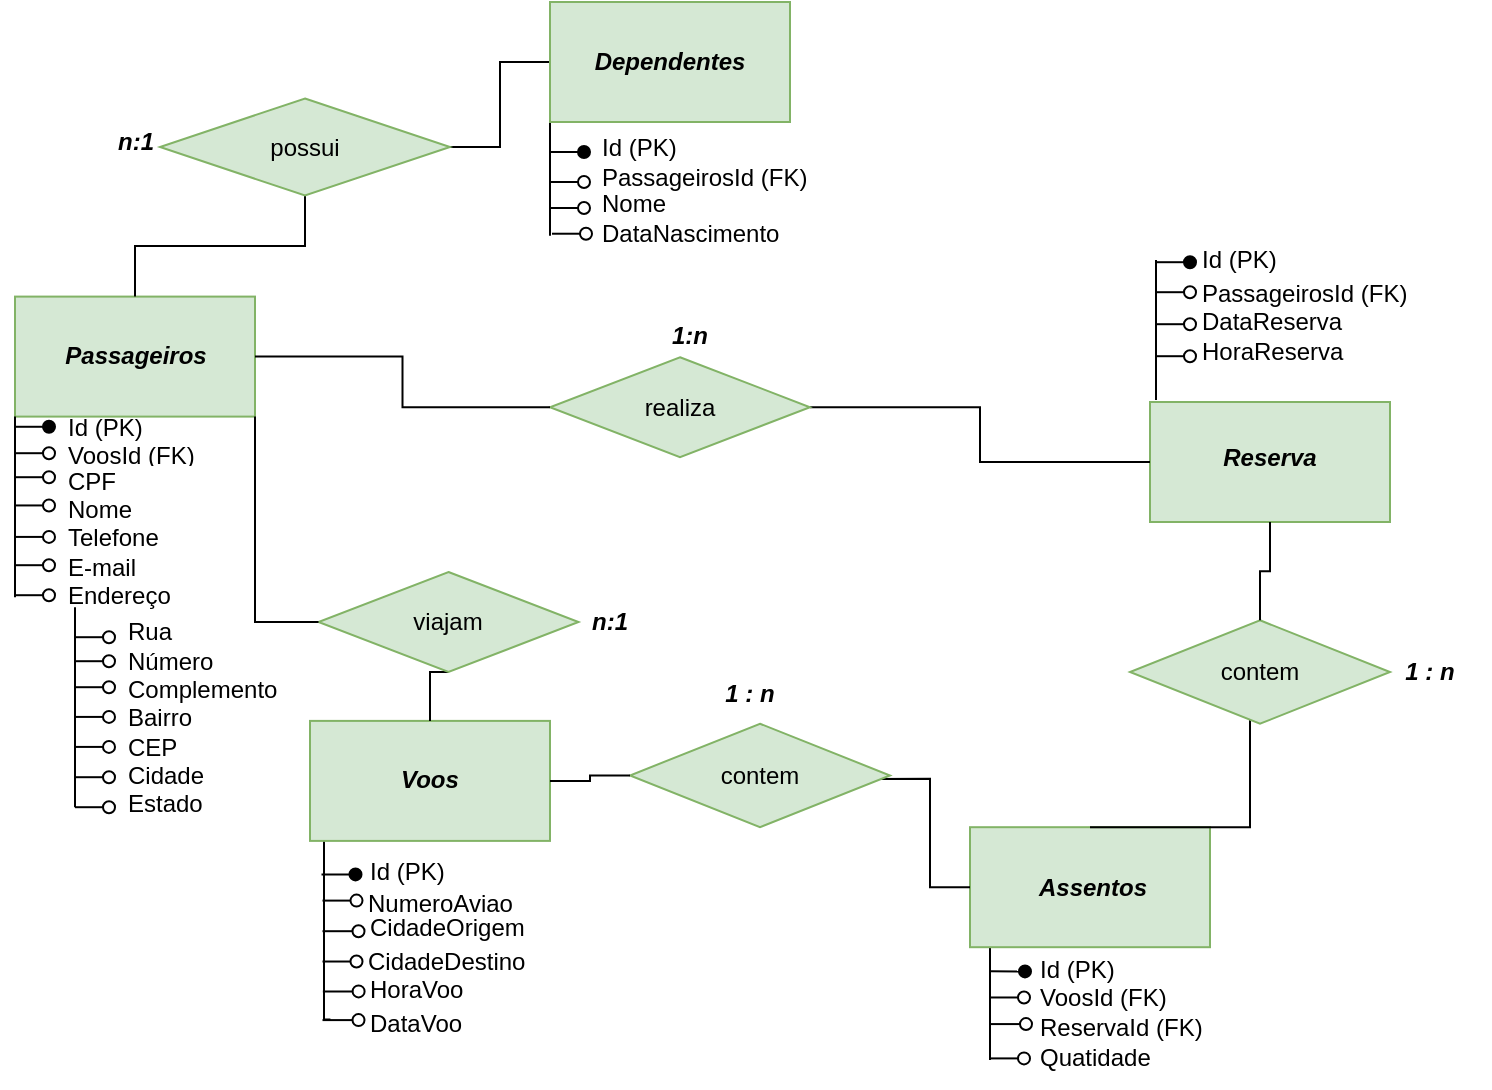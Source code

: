 <mxfile version="22.0.4" type="github">
  <diagram name="Página-1" id="Cqf51munrHZnHvp4PFzI">
    <mxGraphModel dx="1829" dy="1738" grid="1" gridSize="10" guides="1" tooltips="1" connect="1" arrows="1" fold="1" page="1" pageScale="1" pageWidth="827" pageHeight="1169" math="0" shadow="0">
      <root>
        <mxCell id="0" />
        <mxCell id="1" parent="0" />
        <mxCell id="sh22XDgF-5pTv1pMjAMO-226" value="" style="endArrow=none;html=1;rounded=0;" parent="1" edge="1">
          <mxGeometry width="50" height="50" relative="1" as="geometry">
            <mxPoint x="430" y="379" as="sourcePoint" />
            <mxPoint x="430" y="291.6" as="targetPoint" />
          </mxGeometry>
        </mxCell>
        <mxCell id="sh22XDgF-5pTv1pMjAMO-222" value="" style="endArrow=none;html=1;rounded=0;" parent="1" edge="1">
          <mxGeometry width="50" height="50" relative="1" as="geometry">
            <mxPoint x="210" y="-33.14" as="sourcePoint" />
            <mxPoint x="210" y="-98.14" as="targetPoint" />
          </mxGeometry>
        </mxCell>
        <mxCell id="sh22XDgF-5pTv1pMjAMO-145" style="rounded=0;orthogonalLoop=1;jettySize=auto;html=1;exitX=0.05;exitY=1.005;exitDx=0;exitDy=0;endArrow=none;endFill=0;endSize=0;exitPerimeter=0;startSize=0;edgeStyle=elbowEdgeStyle;targetPerimeterSpacing=0;" parent="1" edge="1">
          <mxGeometry relative="1" as="geometry">
            <mxPoint x="100.22" y="358.74" as="targetPoint" />
            <mxPoint x="93.54" y="248.45" as="sourcePoint" />
          </mxGeometry>
        </mxCell>
        <mxCell id="CcxYi8R_Z1sQMrHgGMPV-12" value="" style="rounded=0;whiteSpace=wrap;html=1;fillColor=#d5e8d4;strokeColor=#82b366;container=1;" parent="1" vertex="1">
          <mxGeometry x="90" y="209.45" width="120" height="60" as="geometry" />
        </mxCell>
        <mxCell id="CcxYi8R_Z1sQMrHgGMPV-11" value="" style="group;movable=1;resizable=1;rotatable=1;deletable=1;editable=1;locked=0;connectable=1;" parent="CcxYi8R_Z1sQMrHgGMPV-12" vertex="1" connectable="0">
          <mxGeometry width="120" height="60" as="geometry" />
        </mxCell>
        <mxCell id="CcxYi8R_Z1sQMrHgGMPV-13" value="&lt;i&gt;&lt;b&gt;Voos&lt;/b&gt;&lt;/i&gt;" style="text;html=1;strokeColor=none;fillColor=none;align=center;verticalAlign=middle;whiteSpace=wrap;rounded=0;" parent="CcxYi8R_Z1sQMrHgGMPV-11" vertex="1">
          <mxGeometry x="30" y="15" width="60" height="30" as="geometry" />
        </mxCell>
        <mxCell id="CcxYi8R_Z1sQMrHgGMPV-14" value="" style="rounded=0;whiteSpace=wrap;html=1;fillColor=#d5e8d4;strokeColor=#82b366;container=1;" parent="1" vertex="1">
          <mxGeometry x="-57.5" y="-2.7" width="120" height="60" as="geometry" />
        </mxCell>
        <mxCell id="CcxYi8R_Z1sQMrHgGMPV-15" value="" style="group;movable=1;resizable=1;rotatable=1;deletable=1;editable=1;locked=0;connectable=1;" parent="CcxYi8R_Z1sQMrHgGMPV-14" vertex="1" connectable="0">
          <mxGeometry width="120" height="60" as="geometry" />
        </mxCell>
        <mxCell id="CcxYi8R_Z1sQMrHgGMPV-16" value="&lt;b&gt;&lt;i&gt;Passageiros&lt;/i&gt;&lt;/b&gt;" style="text;html=1;strokeColor=none;fillColor=none;align=center;verticalAlign=middle;whiteSpace=wrap;rounded=0;" parent="CcxYi8R_Z1sQMrHgGMPV-15" vertex="1">
          <mxGeometry x="30" y="15" width="60" height="30" as="geometry" />
        </mxCell>
        <mxCell id="sh22XDgF-5pTv1pMjAMO-228" style="edgeStyle=orthogonalEdgeStyle;rounded=0;orthogonalLoop=1;jettySize=auto;html=1;exitX=0;exitY=0.5;exitDx=0;exitDy=0;entryX=1;entryY=0.5;entryDx=0;entryDy=0;endArrow=none;endFill=0;" parent="1" source="9pVgxzobtzJ93LIfjiAZ-4" target="sh22XDgF-5pTv1pMjAMO-70" edge="1">
          <mxGeometry relative="1" as="geometry">
            <mxPoint x="177.5" y="-35.738" as="targetPoint" />
          </mxGeometry>
        </mxCell>
        <mxCell id="9pVgxzobtzJ93LIfjiAZ-3" value="" style="rounded=0;whiteSpace=wrap;html=1;fillColor=#d5e8d4;strokeColor=#82b366;container=1;" parent="1" vertex="1">
          <mxGeometry x="210" y="-150.0" width="120" height="60" as="geometry" />
        </mxCell>
        <mxCell id="9pVgxzobtzJ93LIfjiAZ-4" value="" style="group;movable=1;resizable=1;rotatable=1;deletable=1;editable=1;locked=0;connectable=1;" parent="9pVgxzobtzJ93LIfjiAZ-3" vertex="1" connectable="0">
          <mxGeometry width="120" height="60" as="geometry" />
        </mxCell>
        <mxCell id="9pVgxzobtzJ93LIfjiAZ-5" value="&lt;i&gt;&lt;b&gt;Dependentes&lt;/b&gt;&lt;/i&gt;" style="text;html=1;strokeColor=none;fillColor=none;align=center;verticalAlign=middle;whiteSpace=wrap;rounded=0;" parent="9pVgxzobtzJ93LIfjiAZ-4" vertex="1">
          <mxGeometry x="30" y="15" width="60" height="30" as="geometry" />
        </mxCell>
        <mxCell id="9pVgxzobtzJ93LIfjiAZ-8" value="" style="rounded=0;whiteSpace=wrap;html=1;fillColor=#d5e8d4;strokeColor=#82b366;container=1;" parent="1" vertex="1">
          <mxGeometry x="420" y="262.6" width="120" height="60" as="geometry" />
        </mxCell>
        <mxCell id="9pVgxzobtzJ93LIfjiAZ-9" value="" style="group;movable=1;resizable=1;rotatable=1;deletable=1;editable=1;locked=0;connectable=1;" parent="9pVgxzobtzJ93LIfjiAZ-8" vertex="1" connectable="0">
          <mxGeometry width="120" height="60" as="geometry" />
        </mxCell>
        <mxCell id="9pVgxzobtzJ93LIfjiAZ-10" value="&lt;i&gt;&lt;b&gt;Assentos&lt;/b&gt;&lt;/i&gt;" style="text;html=1;strokeColor=none;fillColor=none;align=center;verticalAlign=middle;whiteSpace=wrap;rounded=0;" parent="9pVgxzobtzJ93LIfjiAZ-9" vertex="1">
          <mxGeometry x="30" y="15" width="63" height="30" as="geometry" />
        </mxCell>
        <mxCell id="9pVgxzobtzJ93LIfjiAZ-11" value="" style="rounded=0;whiteSpace=wrap;html=1;fillColor=#d5e8d4;strokeColor=#82b366;container=1;" parent="1" vertex="1">
          <mxGeometry x="510" y="50" width="120" height="60" as="geometry" />
        </mxCell>
        <mxCell id="9pVgxzobtzJ93LIfjiAZ-12" value="" style="group;movable=1;resizable=1;rotatable=1;deletable=1;editable=1;locked=0;connectable=1;" parent="9pVgxzobtzJ93LIfjiAZ-11" vertex="1" connectable="0">
          <mxGeometry width="120" height="60" as="geometry" />
        </mxCell>
        <mxCell id="9pVgxzobtzJ93LIfjiAZ-13" value="&lt;i&gt;&lt;b&gt;Reserva&lt;br&gt;&lt;/b&gt;&lt;/i&gt;" style="text;html=1;strokeColor=none;fillColor=none;align=center;verticalAlign=middle;whiteSpace=wrap;rounded=0;" parent="9pVgxzobtzJ93LIfjiAZ-12" vertex="1">
          <mxGeometry x="30" y="15" width="60" height="25" as="geometry" />
        </mxCell>
        <mxCell id="sh22XDgF-5pTv1pMjAMO-6" value="Id (PK)" style="text;strokeColor=none;fillColor=none;align=left;verticalAlign=middle;spacingLeft=4;spacingRight=4;overflow=hidden;points=[[0,0.5],[1,0.5]];portConstraint=eastwest;rotatable=0;whiteSpace=wrap;html=1;" parent="1" vertex="1">
          <mxGeometry x="114.25" y="270.45" width="80" height="30" as="geometry" />
        </mxCell>
        <mxCell id="sh22XDgF-5pTv1pMjAMO-7" value="&lt;br&gt;&lt;br&gt;NumeroAviao" style="text;strokeColor=none;fillColor=none;align=left;verticalAlign=middle;spacingLeft=4;spacingRight=4;overflow=hidden;points=[[0,0.5],[1,0.5]];portConstraint=eastwest;rotatable=0;whiteSpace=wrap;html=1;" parent="1" vertex="1">
          <mxGeometry x="113.12" y="262.6" width="137" height="44.29" as="geometry" />
        </mxCell>
        <mxCell id="sh22XDgF-5pTv1pMjAMO-12" style="edgeStyle=orthogonalEdgeStyle;rounded=0;orthogonalLoop=1;jettySize=auto;html=1;entryX=0.5;entryY=0;entryDx=0;entryDy=0;endArrow=none;endFill=0;exitX=0.5;exitY=1;exitDx=0;exitDy=0;" parent="1" source="sh22XDgF-5pTv1pMjAMO-8" target="9pVgxzobtzJ93LIfjiAZ-8" edge="1">
          <mxGeometry relative="1" as="geometry">
            <mxPoint x="500" y="215" as="sourcePoint" />
            <Array as="points">
              <mxPoint x="560" y="180" />
            </Array>
          </mxGeometry>
        </mxCell>
        <mxCell id="sh22XDgF-5pTv1pMjAMO-15" value="CidadeOrigem" style="text;strokeColor=none;fillColor=none;align=left;verticalAlign=middle;spacingLeft=4;spacingRight=4;overflow=hidden;points=[[0,0.5],[1,0.5]];portConstraint=eastwest;rotatable=0;whiteSpace=wrap;html=1;" parent="1" vertex="1">
          <mxGeometry x="114.25" y="290.74" width="90" height="45" as="geometry" />
        </mxCell>
        <mxCell id="sh22XDgF-5pTv1pMjAMO-16" value="CidadeDestino" style="text;strokeColor=none;fillColor=none;align=left;verticalAlign=middle;spacingLeft=4;spacingRight=4;overflow=hidden;points=[[0,0.5],[1,0.5]];portConstraint=eastwest;rotatable=0;whiteSpace=wrap;html=1;" parent="1" vertex="1">
          <mxGeometry x="113.12" y="314.74" width="90" height="30" as="geometry" />
        </mxCell>
        <mxCell id="sh22XDgF-5pTv1pMjAMO-17" value="Id (PK)&lt;br&gt;VoosId (FK)&lt;br&gt;ReservaId (FK)" style="text;strokeColor=none;fillColor=none;align=left;verticalAlign=middle;spacingLeft=4;spacingRight=4;overflow=hidden;points=[[0,0.5],[1,0.5]];portConstraint=eastwest;rotatable=0;whiteSpace=wrap;html=1;" parent="1" vertex="1">
          <mxGeometry x="449" y="322.6" width="120" height="50" as="geometry" />
        </mxCell>
        <mxCell id="sh22XDgF-5pTv1pMjAMO-18" value="Quatidade" style="text;strokeColor=none;fillColor=none;align=left;verticalAlign=middle;spacingLeft=4;spacingRight=4;overflow=hidden;points=[[0,0.5],[1,0.5]];portConstraint=eastwest;rotatable=0;whiteSpace=wrap;html=1;" parent="1" vertex="1">
          <mxGeometry x="449" y="362.6" width="90" height="30" as="geometry" />
        </mxCell>
        <mxCell id="sh22XDgF-5pTv1pMjAMO-25" style="edgeStyle=orthogonalEdgeStyle;rounded=0;orthogonalLoop=1;jettySize=auto;html=1;exitX=0.95;exitY=0.533;exitDx=0;exitDy=0;entryX=0;entryY=0.5;entryDx=0;entryDy=0;endArrow=none;endFill=0;exitPerimeter=0;" parent="1" source="sh22XDgF-5pTv1pMjAMO-22" target="9pVgxzobtzJ93LIfjiAZ-9" edge="1">
          <mxGeometry relative="1" as="geometry">
            <mxPoint x="440" y="320" as="sourcePoint" />
          </mxGeometry>
        </mxCell>
        <mxCell id="sh22XDgF-5pTv1pMjAMO-26" value="HoraVoo" style="text;strokeColor=none;fillColor=none;align=left;verticalAlign=middle;spacingLeft=4;spacingRight=4;overflow=hidden;points=[[0,0.5],[1,0.5]];portConstraint=eastwest;rotatable=0;whiteSpace=wrap;html=1;" parent="1" vertex="1">
          <mxGeometry x="114.25" y="329.15" width="90" height="30" as="geometry" />
        </mxCell>
        <mxCell id="sh22XDgF-5pTv1pMjAMO-27" value="DataVoo" style="text;strokeColor=none;fillColor=none;align=left;verticalAlign=middle;spacingLeft=4;spacingRight=4;overflow=hidden;points=[[0,0.5],[1,0.5]];portConstraint=eastwest;rotatable=0;whiteSpace=wrap;html=1;" parent="1" vertex="1">
          <mxGeometry x="114.25" y="345.74" width="90" height="30" as="geometry" />
        </mxCell>
        <mxCell id="sh22XDgF-5pTv1pMjAMO-38" value="Id (PK)&lt;br&gt;VoosId (FK)" style="text;strokeColor=none;fillColor=none;align=left;verticalAlign=middle;spacingLeft=4;spacingRight=4;overflow=hidden;points=[[0,0.5],[1,0.5]];portConstraint=eastwest;rotatable=0;whiteSpace=wrap;html=1;" parent="1" vertex="1">
          <mxGeometry x="-37.5" y="52.6" width="80" height="30" as="geometry" />
        </mxCell>
        <mxCell id="sh22XDgF-5pTv1pMjAMO-73" value="CPF&lt;br&gt;Nome Telefone&lt;br&gt;E-mail Endereço" style="text;strokeColor=none;fillColor=none;align=left;verticalAlign=middle;spacingLeft=4;spacingRight=4;overflow=hidden;points=[[0,0.5],[1,0.5]];portConstraint=eastwest;rotatable=0;whiteSpace=wrap;html=1;" parent="1" vertex="1">
          <mxGeometry x="-37.5" y="77.6" width="90" height="80" as="geometry" />
        </mxCell>
        <mxCell id="sh22XDgF-5pTv1pMjAMO-74" value="Rua&lt;br&gt;Número Complemento Bairro&lt;br&gt;CEP&lt;br&gt;Cidade&lt;br&gt;Estado" style="text;strokeColor=none;fillColor=none;align=left;verticalAlign=middle;spacingLeft=4;spacingRight=4;overflow=hidden;points=[[0,0.5],[1,0.5]];portConstraint=eastwest;rotatable=0;whiteSpace=wrap;html=1;" parent="1" vertex="1">
          <mxGeometry x="-7.5" y="152.6" width="90" height="110" as="geometry" />
        </mxCell>
        <mxCell id="sh22XDgF-5pTv1pMjAMO-75" value="Id (PK)" style="text;strokeColor=none;fillColor=none;align=left;verticalAlign=middle;spacingLeft=4;spacingRight=4;overflow=hidden;points=[[0,0.5],[1,0.5]];portConstraint=eastwest;rotatable=0;whiteSpace=wrap;html=1;" parent="1" vertex="1">
          <mxGeometry x="230" y="-90.0" width="80" height="25" as="geometry" />
        </mxCell>
        <mxCell id="sh22XDgF-5pTv1pMjAMO-76" value="Nome&lt;br&gt;DataNascimento" style="text;strokeColor=none;fillColor=none;align=left;verticalAlign=middle;spacingLeft=4;spacingRight=4;overflow=hidden;points=[[0,0.5],[1,0.5]];portConstraint=eastwest;rotatable=0;whiteSpace=wrap;html=1;" parent="1" vertex="1">
          <mxGeometry x="230" y="-61.73" width="110" height="40" as="geometry" />
        </mxCell>
        <mxCell id="sh22XDgF-5pTv1pMjAMO-81" value="Id (PK)" style="text;strokeColor=none;fillColor=none;align=left;verticalAlign=middle;spacingLeft=4;spacingRight=4;overflow=hidden;points=[[0,0.5],[1,0.5]];portConstraint=eastwest;rotatable=0;whiteSpace=wrap;html=1;" parent="1" vertex="1">
          <mxGeometry x="530" y="-36.23" width="80" height="30" as="geometry" />
        </mxCell>
        <mxCell id="sh22XDgF-5pTv1pMjAMO-82" value="PassageirosId (FK)&lt;br&gt;DataReserva&lt;br&gt;HoraReserva" style="text;strokeColor=none;fillColor=none;align=left;verticalAlign=middle;spacingLeft=4;spacingRight=4;overflow=hidden;points=[[0,0.5],[1,0.5]];portConstraint=eastwest;rotatable=0;whiteSpace=wrap;html=1;" parent="1" vertex="1">
          <mxGeometry x="530" y="-35" width="140" height="90" as="geometry" />
        </mxCell>
        <mxCell id="sh22XDgF-5pTv1pMjAMO-234" style="edgeStyle=orthogonalEdgeStyle;rounded=0;orthogonalLoop=1;jettySize=auto;html=1;exitX=0.5;exitY=1;exitDx=0;exitDy=0;entryX=0.5;entryY=0;entryDx=0;entryDy=0;endArrow=none;endFill=0;" parent="1" source="sh22XDgF-5pTv1pMjAMO-88" target="CcxYi8R_Z1sQMrHgGMPV-11" edge="1">
          <mxGeometry relative="1" as="geometry" />
        </mxCell>
        <mxCell id="sh22XDgF-5pTv1pMjAMO-88" value="viajam" style="rhombus;whiteSpace=wrap;html=1;fillColor=#d5e8d4;strokeColor=#82b366;container=1;" parent="1" vertex="1">
          <mxGeometry x="94.25" y="135" width="130" height="50" as="geometry" />
        </mxCell>
        <mxCell id="sh22XDgF-5pTv1pMjAMO-8" value="contem" style="rhombus;whiteSpace=wrap;html=1;fillColor=#d5e8d4;strokeColor=#82b366;container=0;" parent="1" vertex="1">
          <mxGeometry x="500" y="159.15" width="130" height="51.73" as="geometry" />
        </mxCell>
        <mxCell id="sh22XDgF-5pTv1pMjAMO-22" value="contem" style="rhombus;whiteSpace=wrap;html=1;fillColor=#d5e8d4;strokeColor=#82b366;container=0;" parent="1" vertex="1">
          <mxGeometry x="250" y="210.87" width="130" height="51.73" as="geometry" />
        </mxCell>
        <mxCell id="sh22XDgF-5pTv1pMjAMO-117" value="PassageirosId (FK)" style="text;strokeColor=none;fillColor=none;align=left;verticalAlign=middle;spacingLeft=4;spacingRight=4;overflow=hidden;points=[[0,0.5],[1,0.5]];portConstraint=eastwest;rotatable=0;whiteSpace=wrap;html=1;" parent="1" vertex="1">
          <mxGeometry x="230" y="-77" width="120" height="30" as="geometry" />
        </mxCell>
        <mxCell id="sh22XDgF-5pTv1pMjAMO-138" style="edgeStyle=orthogonalEdgeStyle;rounded=0;orthogonalLoop=1;jettySize=auto;html=1;exitX=0.798;exitY=0.985;exitDx=0;exitDy=0;entryX=0.796;entryY=-0.061;entryDx=0;entryDy=0;entryPerimeter=0;endArrow=oval;endFill=0;exitPerimeter=0;" parent="1" edge="1">
          <mxGeometry relative="1" as="geometry">
            <mxPoint x="96.25" y="314.6" as="sourcePoint" />
            <mxPoint x="114.25" y="314.6" as="targetPoint" />
          </mxGeometry>
        </mxCell>
        <mxCell id="sh22XDgF-5pTv1pMjAMO-139" style="edgeStyle=orthogonalEdgeStyle;rounded=0;orthogonalLoop=1;jettySize=auto;html=1;exitX=0.59;exitY=0.997;exitDx=0;exitDy=0;endArrow=oval;endFill=0;exitPerimeter=0;" parent="1" edge="1">
          <mxGeometry relative="1" as="geometry">
            <mxPoint x="96.25" y="329.76" as="sourcePoint" />
            <mxPoint x="113.25" y="329.76" as="targetPoint" />
          </mxGeometry>
        </mxCell>
        <mxCell id="sh22XDgF-5pTv1pMjAMO-141" style="edgeStyle=orthogonalEdgeStyle;rounded=0;orthogonalLoop=1;jettySize=auto;html=1;exitX=0.5;exitY=0;exitDx=0;exitDy=0;entryX=0.49;entryY=-0.018;entryDx=0;entryDy=0;entryPerimeter=0;endArrow=oval;endFill=0;" parent="1" edge="1">
          <mxGeometry relative="1" as="geometry">
            <mxPoint x="96.435" y="344.74" as="sourcePoint" />
            <mxPoint x="114.25" y="345.478" as="targetPoint" />
          </mxGeometry>
        </mxCell>
        <mxCell id="sh22XDgF-5pTv1pMjAMO-142" style="edgeStyle=orthogonalEdgeStyle;rounded=0;orthogonalLoop=1;jettySize=auto;html=1;exitX=0.195;exitY=1.013;exitDx=0;exitDy=0;entryX=0.195;entryY=-0.003;entryDx=0;entryDy=0;entryPerimeter=0;endArrow=oval;endFill=0;exitPerimeter=0;" parent="1" edge="1">
          <mxGeometry relative="1" as="geometry">
            <mxPoint x="96.25" y="359.05" as="sourcePoint" />
            <mxPoint x="114.25" y="359.05" as="targetPoint" />
          </mxGeometry>
        </mxCell>
        <mxCell id="sh22XDgF-5pTv1pMjAMO-143" style="edgeStyle=orthogonalEdgeStyle;rounded=0;orthogonalLoop=1;jettySize=auto;html=1;exitX=0.59;exitY=0.997;exitDx=0;exitDy=0;endArrow=oval;endFill=0;exitPerimeter=0;" parent="1" edge="1">
          <mxGeometry relative="1" as="geometry">
            <mxPoint x="96.25" y="299.3" as="sourcePoint" />
            <mxPoint x="113.25" y="299.3" as="targetPoint" />
          </mxGeometry>
        </mxCell>
        <mxCell id="sh22XDgF-5pTv1pMjAMO-144" style="edgeStyle=orthogonalEdgeStyle;rounded=0;orthogonalLoop=1;jettySize=auto;html=1;endArrow=oval;endFill=1;" parent="1" edge="1">
          <mxGeometry relative="1" as="geometry">
            <mxPoint x="95.75" y="286.24" as="sourcePoint" />
            <mxPoint x="112.75" y="286.19" as="targetPoint" />
          </mxGeometry>
        </mxCell>
        <mxCell id="sh22XDgF-5pTv1pMjAMO-149" style="edgeStyle=orthogonalEdgeStyle;rounded=0;orthogonalLoop=1;jettySize=auto;html=1;exitX=0.5;exitY=1;exitDx=0;exitDy=0;entryX=0.5;entryY=0;entryDx=0;entryDy=0;endArrow=none;endFill=0;" parent="1" source="9pVgxzobtzJ93LIfjiAZ-12" target="sh22XDgF-5pTv1pMjAMO-8" edge="1">
          <mxGeometry relative="1" as="geometry" />
        </mxCell>
        <mxCell id="sh22XDgF-5pTv1pMjAMO-174" style="edgeStyle=orthogonalEdgeStyle;rounded=0;orthogonalLoop=1;jettySize=auto;html=1;exitX=0.798;exitY=0.985;exitDx=0;exitDy=0;entryX=0.796;entryY=-0.061;entryDx=0;entryDy=0;entryPerimeter=0;endArrow=oval;endFill=0;exitPerimeter=0;" parent="1" edge="1">
          <mxGeometry relative="1" as="geometry">
            <mxPoint x="430" y="361.04" as="sourcePoint" />
            <mxPoint x="448" y="361.04" as="targetPoint" />
          </mxGeometry>
        </mxCell>
        <mxCell id="sh22XDgF-5pTv1pMjAMO-175" style="edgeStyle=orthogonalEdgeStyle;rounded=0;orthogonalLoop=1;jettySize=auto;html=1;exitX=0.59;exitY=0.997;exitDx=0;exitDy=0;endArrow=oval;endFill=0;exitPerimeter=0;" parent="1" edge="1">
          <mxGeometry relative="1" as="geometry">
            <mxPoint x="430" y="378.2" as="sourcePoint" />
            <mxPoint x="447" y="378.2" as="targetPoint" />
          </mxGeometry>
        </mxCell>
        <mxCell id="sh22XDgF-5pTv1pMjAMO-178" style="edgeStyle=orthogonalEdgeStyle;rounded=0;orthogonalLoop=1;jettySize=auto;html=1;exitX=0.59;exitY=0.997;exitDx=0;exitDy=0;endArrow=oval;endFill=0;exitPerimeter=0;" parent="1" edge="1">
          <mxGeometry relative="1" as="geometry">
            <mxPoint x="430" y="347.74" as="sourcePoint" />
            <mxPoint x="447" y="347.74" as="targetPoint" />
          </mxGeometry>
        </mxCell>
        <mxCell id="sh22XDgF-5pTv1pMjAMO-179" style="edgeStyle=orthogonalEdgeStyle;rounded=0;orthogonalLoop=1;jettySize=auto;html=1;endArrow=oval;endFill=1;" parent="1" edge="1">
          <mxGeometry relative="1" as="geometry">
            <mxPoint x="430.5" y="334.68" as="sourcePoint" />
            <mxPoint x="447.5" y="334.63" as="targetPoint" />
          </mxGeometry>
        </mxCell>
        <mxCell id="sh22XDgF-5pTv1pMjAMO-180" value="&lt;b&gt;&lt;i&gt;n:1&lt;/i&gt;&lt;/b&gt;" style="text;html=1;strokeColor=none;fillColor=none;align=center;verticalAlign=middle;whiteSpace=wrap;rounded=0;" parent="1" vertex="1">
          <mxGeometry x="210" y="145" width="60" height="30" as="geometry" />
        </mxCell>
        <mxCell id="sh22XDgF-5pTv1pMjAMO-184" value="&lt;i&gt;&lt;b&gt;1 : n&lt;/b&gt;&lt;/i&gt;" style="text;html=1;strokeColor=none;fillColor=none;align=center;verticalAlign=middle;whiteSpace=wrap;rounded=0;" parent="1" vertex="1">
          <mxGeometry x="280" y="180.87" width="60" height="30" as="geometry" />
        </mxCell>
        <mxCell id="sh22XDgF-5pTv1pMjAMO-188" value="&lt;b&gt;&lt;i&gt;1:n&lt;/i&gt;&lt;/b&gt;" style="text;html=1;strokeColor=none;fillColor=none;align=center;verticalAlign=middle;whiteSpace=wrap;rounded=0;" parent="1" vertex="1">
          <mxGeometry x="250" y="1.98" width="60" height="30" as="geometry" />
        </mxCell>
        <mxCell id="sh22XDgF-5pTv1pMjAMO-189" value="&lt;b&gt;&lt;i&gt;n:1&lt;/i&gt;&lt;/b&gt;" style="text;html=1;strokeColor=none;fillColor=none;align=center;verticalAlign=middle;whiteSpace=wrap;rounded=0;" parent="1" vertex="1">
          <mxGeometry x="-27.5" y="-95" width="60" height="30" as="geometry" />
        </mxCell>
        <mxCell id="sh22XDgF-5pTv1pMjAMO-191" value="&lt;i&gt;&lt;b&gt;1 : n&lt;/b&gt;&lt;/i&gt;" style="text;html=1;strokeColor=none;fillColor=none;align=center;verticalAlign=middle;whiteSpace=wrap;rounded=0;" parent="1" vertex="1">
          <mxGeometry x="620" y="170.01" width="60" height="30" as="geometry" />
        </mxCell>
        <mxCell id="sh22XDgF-5pTv1pMjAMO-227" style="edgeStyle=orthogonalEdgeStyle;rounded=0;orthogonalLoop=1;jettySize=auto;html=1;exitX=0.5;exitY=1;exitDx=0;exitDy=0;endArrow=none;endFill=0;entryX=0.5;entryY=0;entryDx=0;entryDy=0;" parent="1" source="sh22XDgF-5pTv1pMjAMO-70" target="CcxYi8R_Z1sQMrHgGMPV-15" edge="1">
          <mxGeometry relative="1" as="geometry">
            <mxPoint x="3" y="-10" as="targetPoint" />
          </mxGeometry>
        </mxCell>
        <mxCell id="sh22XDgF-5pTv1pMjAMO-70" value="possui" style="rhombus;whiteSpace=wrap;html=1;fillColor=#d5e8d4;strokeColor=#82b366;container=0;" parent="1" vertex="1">
          <mxGeometry x="15" y="-101.762" width="145" height="48.529" as="geometry" />
        </mxCell>
        <mxCell id="sh22XDgF-5pTv1pMjAMO-231" style="edgeStyle=orthogonalEdgeStyle;rounded=0;orthogonalLoop=1;jettySize=auto;html=1;exitX=1;exitY=0.5;exitDx=0;exitDy=0;entryX=0;entryY=0.5;entryDx=0;entryDy=0;endArrow=none;endFill=0;" parent="1" source="sh22XDgF-5pTv1pMjAMO-79" target="9pVgxzobtzJ93LIfjiAZ-12" edge="1">
          <mxGeometry relative="1" as="geometry" />
        </mxCell>
        <mxCell id="sh22XDgF-5pTv1pMjAMO-79" value="realiza" style="rhombus;whiteSpace=wrap;html=1;fillColor=#d5e8d4;strokeColor=#82b366;container=0;" parent="1" vertex="1">
          <mxGeometry x="210" y="27.6" width="130" height="50" as="geometry" />
        </mxCell>
        <mxCell id="sh22XDgF-5pTv1pMjAMO-202" style="edgeStyle=orthogonalEdgeStyle;rounded=0;orthogonalLoop=1;jettySize=auto;html=1;exitX=0.59;exitY=0.997;exitDx=0;exitDy=0;endArrow=oval;endFill=0;exitPerimeter=0;" parent="1" edge="1">
          <mxGeometry relative="1" as="geometry">
            <mxPoint x="-57.5" y="87.6" as="sourcePoint" />
            <mxPoint x="-40.5" y="87.6" as="targetPoint" />
          </mxGeometry>
        </mxCell>
        <mxCell id="sh22XDgF-5pTv1pMjAMO-203" style="edgeStyle=orthogonalEdgeStyle;rounded=0;orthogonalLoop=1;jettySize=auto;html=1;exitX=0.59;exitY=0.997;exitDx=0;exitDy=0;endArrow=oval;endFill=0;exitPerimeter=0;" parent="1" edge="1">
          <mxGeometry relative="1" as="geometry">
            <mxPoint x="-57.5" y="101.72" as="sourcePoint" />
            <mxPoint x="-40.5" y="101.72" as="targetPoint" />
          </mxGeometry>
        </mxCell>
        <mxCell id="sh22XDgF-5pTv1pMjAMO-204" style="edgeStyle=orthogonalEdgeStyle;rounded=0;orthogonalLoop=1;jettySize=auto;html=1;exitX=0.59;exitY=0.997;exitDx=0;exitDy=0;endArrow=oval;endFill=0;exitPerimeter=0;" parent="1" edge="1">
          <mxGeometry relative="1" as="geometry">
            <mxPoint x="-57.5" y="117.46" as="sourcePoint" />
            <mxPoint x="-40.5" y="117.46" as="targetPoint" />
          </mxGeometry>
        </mxCell>
        <mxCell id="sh22XDgF-5pTv1pMjAMO-205" style="edgeStyle=orthogonalEdgeStyle;rounded=0;orthogonalLoop=1;jettySize=auto;html=1;exitX=0.59;exitY=0.997;exitDx=0;exitDy=0;endArrow=oval;endFill=0;exitPerimeter=0;" parent="1" edge="1">
          <mxGeometry relative="1" as="geometry">
            <mxPoint x="-57.5" y="131.6" as="sourcePoint" />
            <mxPoint x="-40.5" y="131.6" as="targetPoint" />
          </mxGeometry>
        </mxCell>
        <mxCell id="sh22XDgF-5pTv1pMjAMO-206" style="edgeStyle=orthogonalEdgeStyle;rounded=0;orthogonalLoop=1;jettySize=auto;html=1;exitX=0.59;exitY=0.997;exitDx=0;exitDy=0;endArrow=oval;endFill=0;exitPerimeter=0;" parent="1" edge="1">
          <mxGeometry relative="1" as="geometry">
            <mxPoint x="-57.5" y="146.6" as="sourcePoint" />
            <mxPoint x="-40.5" y="146.6" as="targetPoint" />
          </mxGeometry>
        </mxCell>
        <mxCell id="sh22XDgF-5pTv1pMjAMO-207" style="edgeStyle=orthogonalEdgeStyle;rounded=0;orthogonalLoop=1;jettySize=auto;html=1;exitX=0.59;exitY=0.997;exitDx=0;exitDy=0;endArrow=oval;endFill=0;exitPerimeter=0;" parent="1" edge="1">
          <mxGeometry relative="1" as="geometry">
            <mxPoint x="-27.5" y="167.6" as="sourcePoint" />
            <mxPoint x="-10.5" y="167.6" as="targetPoint" />
          </mxGeometry>
        </mxCell>
        <mxCell id="sh22XDgF-5pTv1pMjAMO-208" style="edgeStyle=orthogonalEdgeStyle;rounded=0;orthogonalLoop=1;jettySize=auto;html=1;exitX=0.59;exitY=0.997;exitDx=0;exitDy=0;endArrow=oval;endFill=0;exitPerimeter=0;" parent="1" edge="1">
          <mxGeometry relative="1" as="geometry">
            <mxPoint x="-27.5" y="179.6" as="sourcePoint" />
            <mxPoint x="-10.5" y="179.6" as="targetPoint" />
          </mxGeometry>
        </mxCell>
        <mxCell id="sh22XDgF-5pTv1pMjAMO-209" style="edgeStyle=orthogonalEdgeStyle;rounded=0;orthogonalLoop=1;jettySize=auto;html=1;exitX=0.59;exitY=0.997;exitDx=0;exitDy=0;endArrow=oval;endFill=0;exitPerimeter=0;" parent="1" edge="1">
          <mxGeometry relative="1" as="geometry">
            <mxPoint x="-27.5" y="192.6" as="sourcePoint" />
            <mxPoint x="-10.5" y="192.6" as="targetPoint" />
          </mxGeometry>
        </mxCell>
        <mxCell id="sh22XDgF-5pTv1pMjAMO-210" style="edgeStyle=orthogonalEdgeStyle;rounded=0;orthogonalLoop=1;jettySize=auto;html=1;exitX=0.59;exitY=0.997;exitDx=0;exitDy=0;endArrow=oval;endFill=0;exitPerimeter=0;" parent="1" edge="1">
          <mxGeometry relative="1" as="geometry">
            <mxPoint x="-27.5" y="207.46" as="sourcePoint" />
            <mxPoint x="-10.5" y="207.46" as="targetPoint" />
          </mxGeometry>
        </mxCell>
        <mxCell id="sh22XDgF-5pTv1pMjAMO-211" style="edgeStyle=orthogonalEdgeStyle;rounded=0;orthogonalLoop=1;jettySize=auto;html=1;exitX=0.59;exitY=0.997;exitDx=0;exitDy=0;endArrow=oval;endFill=0;exitPerimeter=0;" parent="1" edge="1">
          <mxGeometry relative="1" as="geometry">
            <mxPoint x="-27.5" y="222.46" as="sourcePoint" />
            <mxPoint x="-10.5" y="222.46" as="targetPoint" />
          </mxGeometry>
        </mxCell>
        <mxCell id="sh22XDgF-5pTv1pMjAMO-212" style="edgeStyle=orthogonalEdgeStyle;rounded=0;orthogonalLoop=1;jettySize=auto;html=1;exitX=0.59;exitY=0.997;exitDx=0;exitDy=0;endArrow=oval;endFill=0;exitPerimeter=0;" parent="1" edge="1">
          <mxGeometry relative="1" as="geometry">
            <mxPoint x="-27.5" y="237.6" as="sourcePoint" />
            <mxPoint x="-10.5" y="237.6" as="targetPoint" />
          </mxGeometry>
        </mxCell>
        <mxCell id="sh22XDgF-5pTv1pMjAMO-213" style="edgeStyle=orthogonalEdgeStyle;rounded=0;orthogonalLoop=1;jettySize=auto;html=1;exitX=0.59;exitY=0.997;exitDx=0;exitDy=0;endArrow=oval;endFill=0;exitPerimeter=0;" parent="1" edge="1">
          <mxGeometry relative="1" as="geometry">
            <mxPoint x="-27.5" y="252.6" as="sourcePoint" />
            <mxPoint x="-10.5" y="252.6" as="targetPoint" />
          </mxGeometry>
        </mxCell>
        <mxCell id="sh22XDgF-5pTv1pMjAMO-215" style="edgeStyle=orthogonalEdgeStyle;rounded=0;orthogonalLoop=1;jettySize=auto;html=1;exitX=0.59;exitY=0.997;exitDx=0;exitDy=0;endArrow=oval;endFill=1;exitPerimeter=0;" parent="1" edge="1">
          <mxGeometry relative="1" as="geometry">
            <mxPoint x="-57.5" y="62.39" as="sourcePoint" />
            <mxPoint x="-40.5" y="62.39" as="targetPoint" />
          </mxGeometry>
        </mxCell>
        <mxCell id="sh22XDgF-5pTv1pMjAMO-217" value="" style="endArrow=none;html=1;rounded=0;entryX=0;entryY=1;entryDx=0;entryDy=0;" parent="1" target="CcxYi8R_Z1sQMrHgGMPV-15" edge="1">
          <mxGeometry width="50" height="50" relative="1" as="geometry">
            <mxPoint x="-57.5" y="147.6" as="sourcePoint" />
            <mxPoint x="-37.5" y="97.6" as="targetPoint" />
          </mxGeometry>
        </mxCell>
        <mxCell id="sh22XDgF-5pTv1pMjAMO-218" value="" style="endArrow=none;html=1;rounded=0;" parent="1" edge="1">
          <mxGeometry width="50" height="50" relative="1" as="geometry">
            <mxPoint x="-27.5" y="252.6" as="sourcePoint" />
            <mxPoint x="-27.5" y="152.6" as="targetPoint" />
          </mxGeometry>
        </mxCell>
        <mxCell id="sh22XDgF-5pTv1pMjAMO-221" style="edgeStyle=orthogonalEdgeStyle;rounded=0;orthogonalLoop=1;jettySize=auto;html=1;exitX=0.59;exitY=0.997;exitDx=0;exitDy=0;endArrow=oval;endFill=1;exitPerimeter=0;" parent="1" edge="1">
          <mxGeometry relative="1" as="geometry">
            <mxPoint x="210" y="-75.0" as="sourcePoint" />
            <mxPoint x="227" y="-75.0" as="targetPoint" />
          </mxGeometry>
        </mxCell>
        <mxCell id="sh22XDgF-5pTv1pMjAMO-223" style="edgeStyle=orthogonalEdgeStyle;rounded=0;orthogonalLoop=1;jettySize=auto;html=1;exitX=0.59;exitY=0.997;exitDx=0;exitDy=0;endArrow=oval;endFill=0;exitPerimeter=0;" parent="1" edge="1">
          <mxGeometry relative="1" as="geometry">
            <mxPoint x="210" y="-60.0" as="sourcePoint" />
            <mxPoint x="227" y="-60.0" as="targetPoint" />
          </mxGeometry>
        </mxCell>
        <mxCell id="sh22XDgF-5pTv1pMjAMO-224" style="edgeStyle=orthogonalEdgeStyle;rounded=0;orthogonalLoop=1;jettySize=auto;html=1;exitX=0.59;exitY=0.997;exitDx=0;exitDy=0;endArrow=oval;endFill=0;exitPerimeter=0;" parent="1" edge="1">
          <mxGeometry relative="1" as="geometry">
            <mxPoint x="210" y="-47.0" as="sourcePoint" />
            <mxPoint x="227" y="-47.0" as="targetPoint" />
          </mxGeometry>
        </mxCell>
        <mxCell id="sh22XDgF-5pTv1pMjAMO-225" style="edgeStyle=orthogonalEdgeStyle;rounded=0;orthogonalLoop=1;jettySize=auto;html=1;exitX=0.59;exitY=0.997;exitDx=0;exitDy=0;endArrow=oval;endFill=0;exitPerimeter=0;" parent="1" edge="1">
          <mxGeometry relative="1" as="geometry">
            <mxPoint x="211" y="-34.14" as="sourcePoint" />
            <mxPoint x="228" y="-34.14" as="targetPoint" />
          </mxGeometry>
        </mxCell>
        <mxCell id="sh22XDgF-5pTv1pMjAMO-229" style="edgeStyle=orthogonalEdgeStyle;rounded=0;orthogonalLoop=1;jettySize=auto;html=1;exitX=1;exitY=0.5;exitDx=0;exitDy=0;entryX=0;entryY=0.5;entryDx=0;entryDy=0;endArrow=none;endFill=0;" parent="1" source="CcxYi8R_Z1sQMrHgGMPV-11" target="sh22XDgF-5pTv1pMjAMO-22" edge="1">
          <mxGeometry relative="1" as="geometry" />
        </mxCell>
        <mxCell id="sh22XDgF-5pTv1pMjAMO-230" style="edgeStyle=orthogonalEdgeStyle;rounded=0;orthogonalLoop=1;jettySize=auto;html=1;exitX=1;exitY=0.5;exitDx=0;exitDy=0;entryX=0;entryY=0.5;entryDx=0;entryDy=0;endArrow=none;endFill=0;" parent="1" source="CcxYi8R_Z1sQMrHgGMPV-15" target="sh22XDgF-5pTv1pMjAMO-79" edge="1">
          <mxGeometry relative="1" as="geometry" />
        </mxCell>
        <mxCell id="sh22XDgF-5pTv1pMjAMO-233" style="edgeStyle=orthogonalEdgeStyle;rounded=0;orthogonalLoop=1;jettySize=auto;html=1;exitX=1;exitY=1;exitDx=0;exitDy=0;entryX=0;entryY=0.5;entryDx=0;entryDy=0;endArrow=none;endFill=0;" parent="1" source="CcxYi8R_Z1sQMrHgGMPV-15" target="sh22XDgF-5pTv1pMjAMO-88" edge="1">
          <mxGeometry relative="1" as="geometry" />
        </mxCell>
        <mxCell id="sh22XDgF-5pTv1pMjAMO-235" style="edgeStyle=orthogonalEdgeStyle;rounded=0;orthogonalLoop=1;jettySize=auto;html=1;exitX=0.59;exitY=0.997;exitDx=0;exitDy=0;endArrow=oval;endFill=0;exitPerimeter=0;" parent="1" edge="1">
          <mxGeometry relative="1" as="geometry">
            <mxPoint x="-57.5" y="75.6" as="sourcePoint" />
            <mxPoint x="-40.5" y="75.6" as="targetPoint" />
          </mxGeometry>
        </mxCell>
        <mxCell id="sh22XDgF-5pTv1pMjAMO-236" style="edgeStyle=orthogonalEdgeStyle;rounded=0;orthogonalLoop=1;jettySize=auto;html=1;exitX=0.59;exitY=0.997;exitDx=0;exitDy=0;endArrow=oval;endFill=0;exitPerimeter=0;" parent="1" edge="1">
          <mxGeometry relative="1" as="geometry">
            <mxPoint x="513" y="27.1" as="sourcePoint" />
            <mxPoint x="530" y="27.1" as="targetPoint" />
          </mxGeometry>
        </mxCell>
        <mxCell id="sh22XDgF-5pTv1pMjAMO-237" style="edgeStyle=orthogonalEdgeStyle;rounded=0;orthogonalLoop=1;jettySize=auto;html=1;exitX=0.59;exitY=0.997;exitDx=0;exitDy=0;endArrow=oval;endFill=0;exitPerimeter=0;" parent="1" edge="1">
          <mxGeometry relative="1" as="geometry">
            <mxPoint x="513" y="-4.9" as="sourcePoint" />
            <mxPoint x="530" y="-4.9" as="targetPoint" />
          </mxGeometry>
        </mxCell>
        <mxCell id="sh22XDgF-5pTv1pMjAMO-238" style="edgeStyle=orthogonalEdgeStyle;rounded=0;orthogonalLoop=1;jettySize=auto;html=1;exitX=0.59;exitY=0.997;exitDx=0;exitDy=0;endArrow=oval;endFill=0;exitPerimeter=0;" parent="1" edge="1">
          <mxGeometry relative="1" as="geometry">
            <mxPoint x="513" y="11.1" as="sourcePoint" />
            <mxPoint x="530" y="11.1" as="targetPoint" />
          </mxGeometry>
        </mxCell>
        <mxCell id="sh22XDgF-5pTv1pMjAMO-239" style="edgeStyle=orthogonalEdgeStyle;rounded=0;orthogonalLoop=1;jettySize=auto;html=1;exitX=0.59;exitY=0.997;exitDx=0;exitDy=0;endArrow=oval;endFill=1;exitPerimeter=0;" parent="1" edge="1">
          <mxGeometry relative="1" as="geometry">
            <mxPoint x="513" y="-19.9" as="sourcePoint" />
            <mxPoint x="530" y="-19.9" as="targetPoint" />
          </mxGeometry>
        </mxCell>
        <mxCell id="sh22XDgF-5pTv1pMjAMO-240" value="" style="endArrow=none;html=1;rounded=0;" parent="1" edge="1">
          <mxGeometry width="50" height="50" relative="1" as="geometry">
            <mxPoint x="513" y="49" as="sourcePoint" />
            <mxPoint x="513" y="-21" as="targetPoint" />
          </mxGeometry>
        </mxCell>
      </root>
    </mxGraphModel>
  </diagram>
</mxfile>
